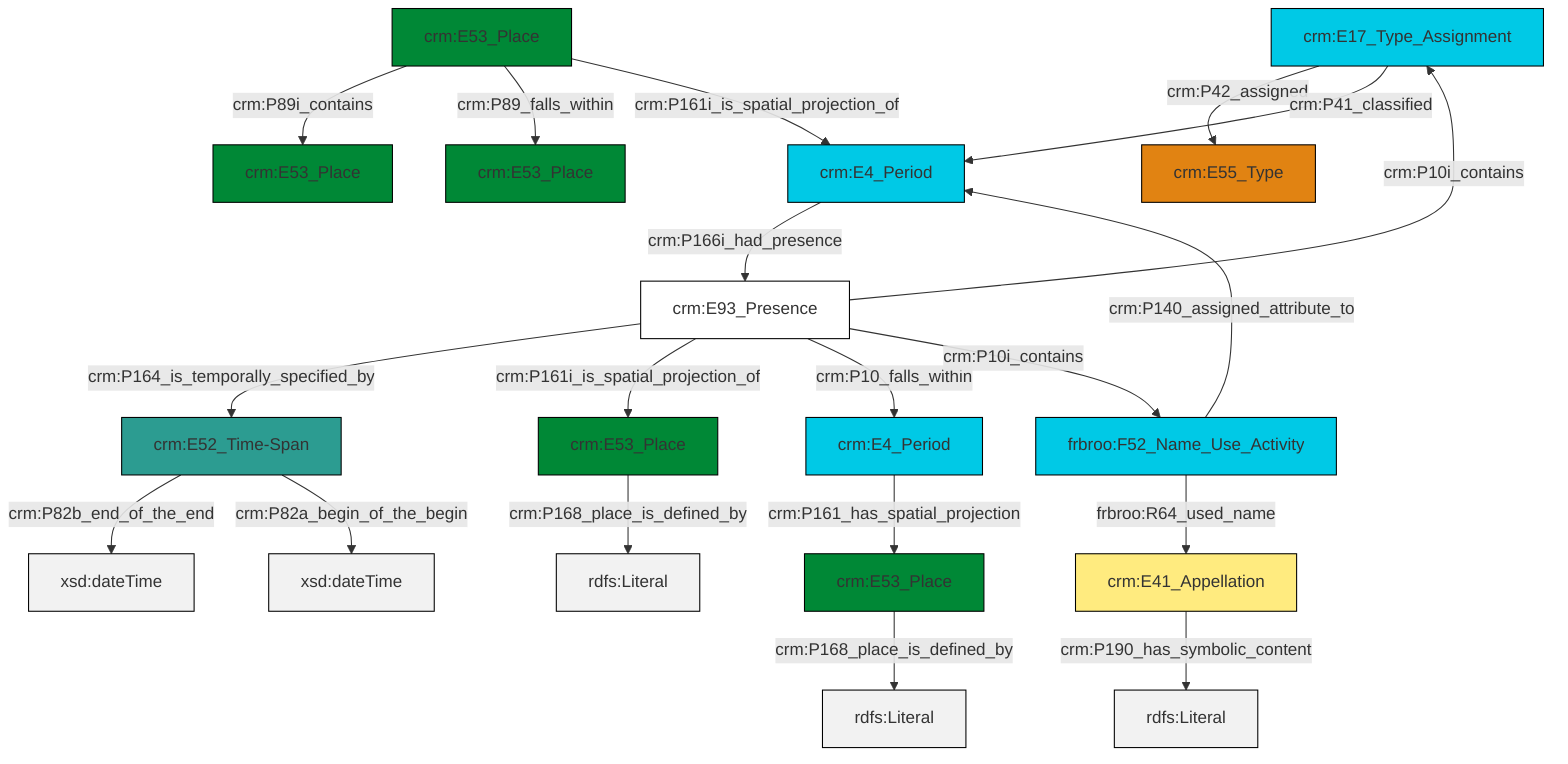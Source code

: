 graph TD
classDef Literal fill:#f2f2f2,stroke:#000000;
classDef CRM_Entity fill:#FFFFFF,stroke:#000000;
classDef Temporal_Entity fill:#00C9E6, stroke:#000000;
classDef Type fill:#E18312, stroke:#000000;
classDef Time-Span fill:#2C9C91, stroke:#000000;
classDef Appellation fill:#FFEB7F, stroke:#000000;
classDef Place fill:#008836, stroke:#000000;
classDef Persistent_Item fill:#B266B2, stroke:#000000;
classDef Conceptual_Object fill:#FFD700, stroke:#000000;
classDef Physical_Thing fill:#D2B48C, stroke:#000000;
classDef Actor fill:#f58aad, stroke:#000000;
classDef PC_Classes fill:#4ce600, stroke:#000000;
classDef Multi fill:#cccccc,stroke:#000000;

6["crm:E41_Appellation"]:::Appellation -->|crm:P190_has_symbolic_content| 7[rdfs:Literal]:::Literal
12["crm:E93_Presence"]:::CRM_Entity -->|crm:P164_is_temporally_specified_by| 13["crm:E52_Time-Span"]:::Time-Span
14["crm:E53_Place"]:::Place -->|crm:P168_place_is_defined_by| 15[rdfs:Literal]:::Literal
0["crm:E17_Type_Assignment"]:::Temporal_Entity -->|crm:P42_assigned| 10["crm:E55_Type"]:::Type
13["crm:E52_Time-Span"]:::Time-Span -->|crm:P82b_end_of_the_end| 16[xsd:dateTime]:::Literal
19["frbroo:F52_Name_Use_Activity"]:::Temporal_Entity -->|crm:P140_assigned_attribute_to| 8["crm:E4_Period"]:::Temporal_Entity
13["crm:E52_Time-Span"]:::Time-Span -->|crm:P82a_begin_of_the_begin| 22[xsd:dateTime]:::Literal
19["frbroo:F52_Name_Use_Activity"]:::Temporal_Entity -->|frbroo:R64_used_name| 6["crm:E41_Appellation"]:::Appellation
12["crm:E93_Presence"]:::CRM_Entity -->|crm:P10i_contains| 0["crm:E17_Type_Assignment"]:::Temporal_Entity
20["crm:E53_Place"]:::Place -->|crm:P168_place_is_defined_by| 24[rdfs:Literal]:::Literal
0["crm:E17_Type_Assignment"]:::Temporal_Entity -->|crm:P41_classified| 8["crm:E4_Period"]:::Temporal_Entity
17["crm:E4_Period"]:::Temporal_Entity -->|crm:P161_has_spatial_projection| 20["crm:E53_Place"]:::Place
8["crm:E4_Period"]:::Temporal_Entity -->|crm:P166i_had_presence| 12["crm:E93_Presence"]:::CRM_Entity
12["crm:E93_Presence"]:::CRM_Entity -->|crm:P161i_is_spatial_projection_of| 14["crm:E53_Place"]:::Place
12["crm:E93_Presence"]:::CRM_Entity -->|crm:P10_falls_within| 17["crm:E4_Period"]:::Temporal_Entity
4["crm:E53_Place"]:::Place -->|crm:P89i_contains| 28["crm:E53_Place"]:::Place
12["crm:E93_Presence"]:::CRM_Entity -->|crm:P10i_contains| 19["frbroo:F52_Name_Use_Activity"]:::Temporal_Entity
4["crm:E53_Place"]:::Place -->|crm:P89_falls_within| 2["crm:E53_Place"]:::Place
4["crm:E53_Place"]:::Place -->|crm:P161i_is_spatial_projection_of| 8["crm:E4_Period"]:::Temporal_Entity
